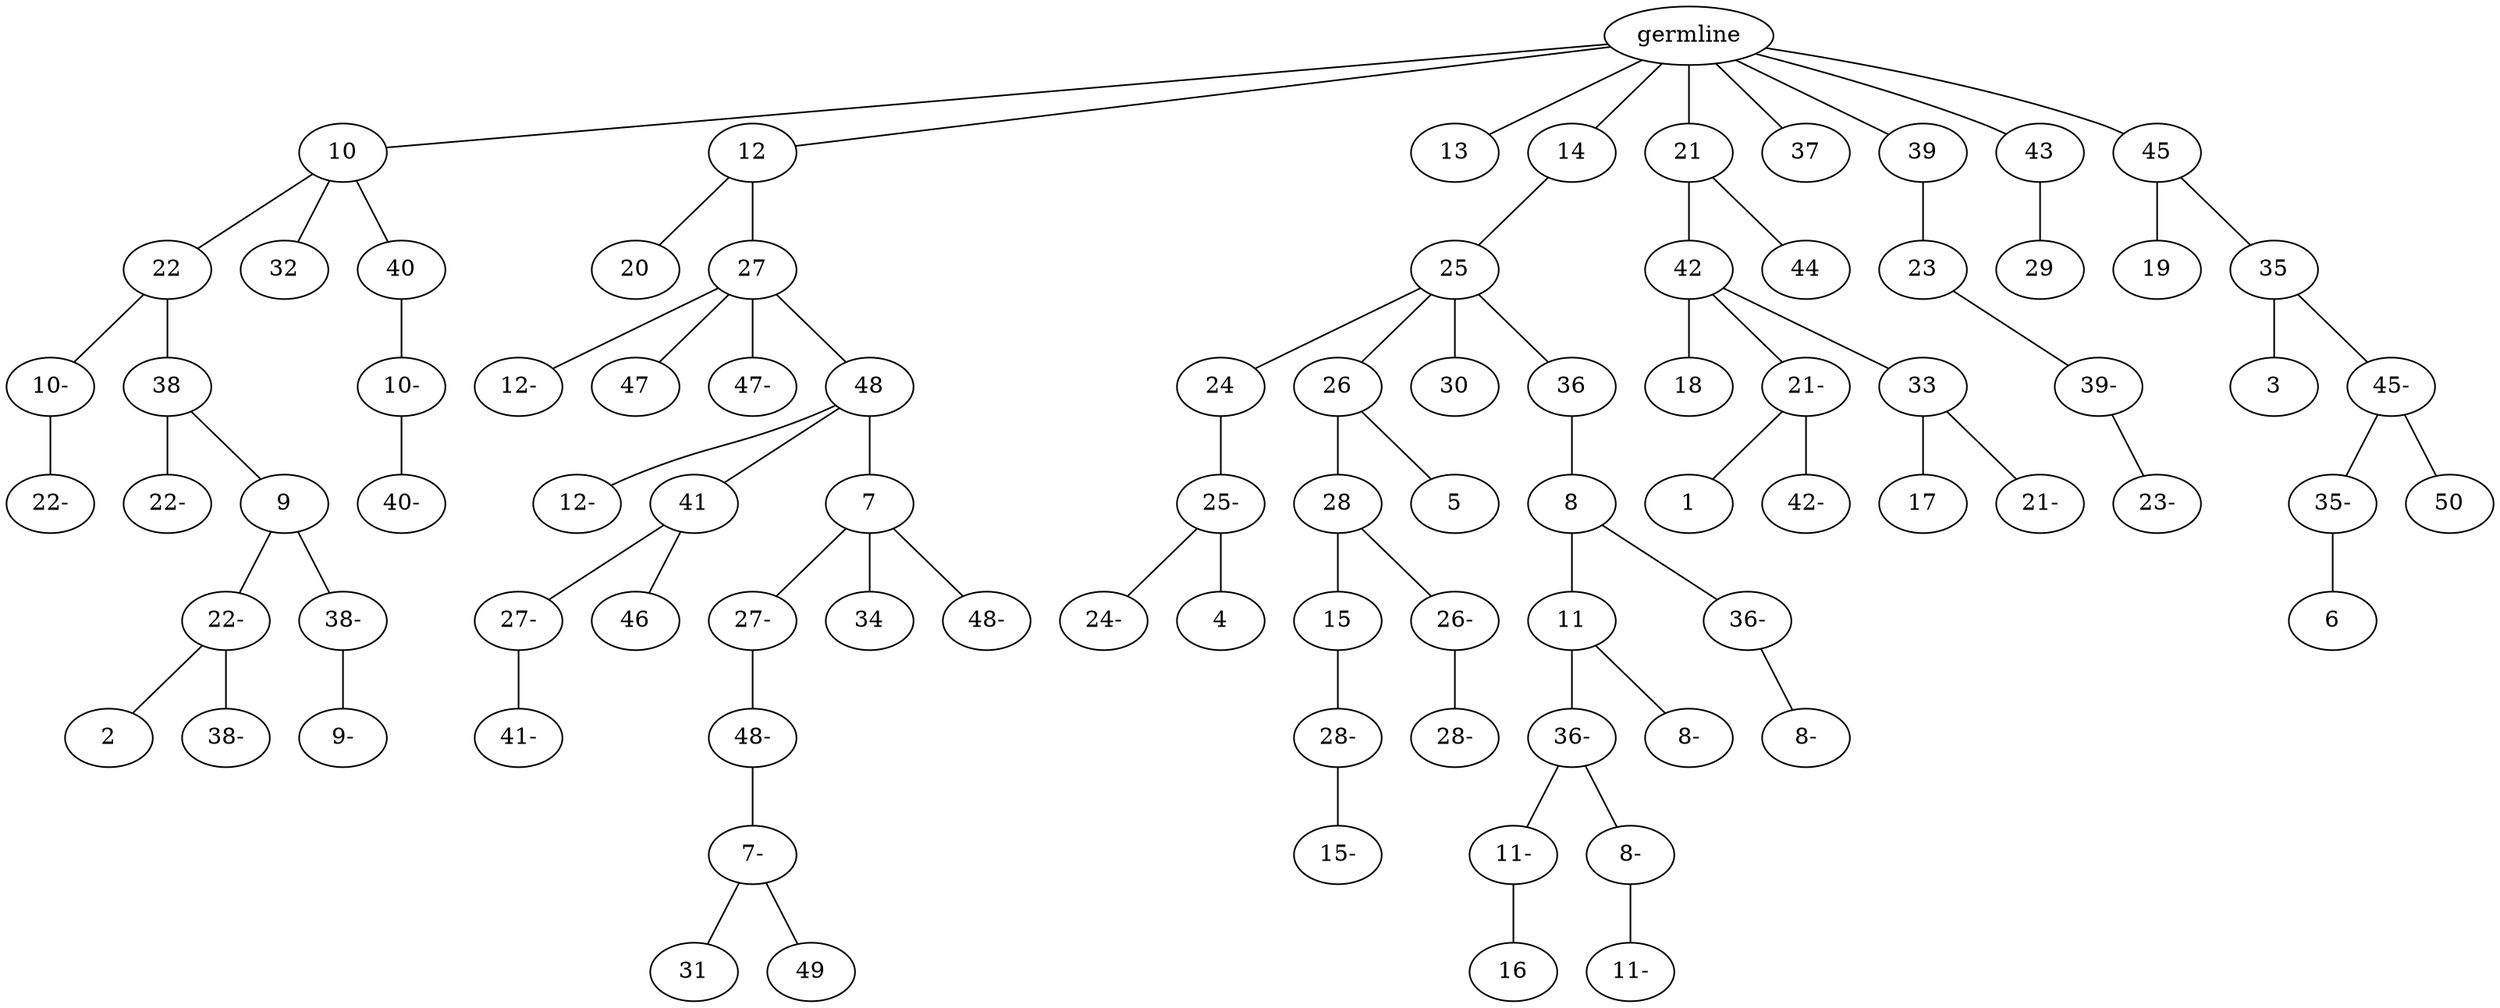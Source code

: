 graph tree {
    "140513042336256" [label="germline"];
    "140513033482832" [label="10"];
    "140513033485280" [label="22"];
    "140513033485376" [label="10-"];
    "140513033483168" [label="22-"];
    "140513033485856" [label="38"];
    "140513033485136" [label="22-"];
    "140513033482688" [label="9"];
    "140513033485664" [label="22-"];
    "140513033484992" [label="2"];
    "140513033484560" [label="38-"];
    "140513033484128" [label="38-"];
    "140513033483936" [label="9-"];
    "140513033484704" [label="32"];
    "140513033485904" [label="40"];
    "140513033483600" [label="10-"];
    "140513033484176" [label="40-"];
    "140513033483744" [label="12"];
    "140513033484800" [label="20"];
    "140513033485760" [label="27"];
    "140513033483072" [label="12-"];
    "140513033484080" [label="47"];
    "140513033483456" [label="47-"];
    "140513033486240" [label="48"];
    "140513042358864" [label="12-"];
    "140513042358384" [label="41"];
    "140513042358672" [label="27-"];
    "140513042359440" [label="41-"];
    "140513042360016" [label="46"];
    "140513042360304" [label="7"];
    "140513042359776" [label="27-"];
    "140513042360064" [label="48-"];
    "140513042360352" [label="7-"];
    "140513042360640" [label="31"];
    "140513042360448" [label="49"];
    "140513042360592" [label="34"];
    "140513042358912" [label="48-"];
    "140513033484896" [label="13"];
    "140513033484512" [label="14"];
    "140513042358432" [label="25"];
    "140513042360784" [label="24"];
    "140513042360688" [label="25-"];
    "140513042361360" [label="24-"];
    "140513042360832" [label="4"];
    "140513042361744" [label="26"];
    "140513042362032" [label="28"];
    "140513042361936" [label="15"];
    "140513042362224" [label="28-"];
    "140513033621856" [label="15-"];
    "140513042361504" [label="26-"];
    "140513033622384" [label="28-"];
    "140513042362320" [label="5"];
    "140513042362128" [label="30"];
    "140513042362272" [label="36"];
    "140513033622336" [label="8"];
    "140513033622048" [label="11"];
    "140513033622864" [label="36-"];
    "140513033623152" [label="11-"];
    "140513046642304" [label="16"];
    "140513033622960" [label="8-"];
    "140513033623248" [label="11-"];
    "140513033623968" [label="8-"];
    "140513033624400" [label="36-"];
    "140513033623440" [label="8-"];
    "140513042360928" [label="21"];
    "140513042359584" [label="42"];
    "140513033624016" [label="18"];
    "140513033624064" [label="21-"];
    "140513033623392" [label="1"];
    "140513033623584" [label="42-"];
    "140513033624976" [label="33"];
    "140513033623632" [label="17"];
    "140513033625120" [label="21-"];
    "140513033625408" [label="44"];
    "140513042361264" [label="37"];
    "140513033624448" [label="39"];
    "140513033622288" [label="23"];
    "140513033625312" [label="39-"];
    "140513027260480" [label="23-"];
    "140513033624544" [label="43"];
    "140513033625072" [label="29"];
    "140513033624832" [label="45"];
    "140513027260768" [label="19"];
    "140513027260864" [label="35"];
    "140513027260720" [label="3"];
    "140513027261008" [label="45-"];
    "140513027261104" [label="35-"];
    "140513027262016" [label="6"];
    "140513027262592" [label="50"];
    "140513042336256" -- "140513033482832";
    "140513042336256" -- "140513033483744";
    "140513042336256" -- "140513033484896";
    "140513042336256" -- "140513033484512";
    "140513042336256" -- "140513042360928";
    "140513042336256" -- "140513042361264";
    "140513042336256" -- "140513033624448";
    "140513042336256" -- "140513033624544";
    "140513042336256" -- "140513033624832";
    "140513033482832" -- "140513033485280";
    "140513033482832" -- "140513033484704";
    "140513033482832" -- "140513033485904";
    "140513033485280" -- "140513033485376";
    "140513033485280" -- "140513033485856";
    "140513033485376" -- "140513033483168";
    "140513033485856" -- "140513033485136";
    "140513033485856" -- "140513033482688";
    "140513033482688" -- "140513033485664";
    "140513033482688" -- "140513033484128";
    "140513033485664" -- "140513033484992";
    "140513033485664" -- "140513033484560";
    "140513033484128" -- "140513033483936";
    "140513033485904" -- "140513033483600";
    "140513033483600" -- "140513033484176";
    "140513033483744" -- "140513033484800";
    "140513033483744" -- "140513033485760";
    "140513033485760" -- "140513033483072";
    "140513033485760" -- "140513033484080";
    "140513033485760" -- "140513033483456";
    "140513033485760" -- "140513033486240";
    "140513033486240" -- "140513042358864";
    "140513033486240" -- "140513042358384";
    "140513033486240" -- "140513042360304";
    "140513042358384" -- "140513042358672";
    "140513042358384" -- "140513042360016";
    "140513042358672" -- "140513042359440";
    "140513042360304" -- "140513042359776";
    "140513042360304" -- "140513042360592";
    "140513042360304" -- "140513042358912";
    "140513042359776" -- "140513042360064";
    "140513042360064" -- "140513042360352";
    "140513042360352" -- "140513042360640";
    "140513042360352" -- "140513042360448";
    "140513033484512" -- "140513042358432";
    "140513042358432" -- "140513042360784";
    "140513042358432" -- "140513042361744";
    "140513042358432" -- "140513042362128";
    "140513042358432" -- "140513042362272";
    "140513042360784" -- "140513042360688";
    "140513042360688" -- "140513042361360";
    "140513042360688" -- "140513042360832";
    "140513042361744" -- "140513042362032";
    "140513042361744" -- "140513042362320";
    "140513042362032" -- "140513042361936";
    "140513042362032" -- "140513042361504";
    "140513042361936" -- "140513042362224";
    "140513042362224" -- "140513033621856";
    "140513042361504" -- "140513033622384";
    "140513042362272" -- "140513033622336";
    "140513033622336" -- "140513033622048";
    "140513033622336" -- "140513033624400";
    "140513033622048" -- "140513033622864";
    "140513033622048" -- "140513033623968";
    "140513033622864" -- "140513033623152";
    "140513033622864" -- "140513033622960";
    "140513033623152" -- "140513046642304";
    "140513033622960" -- "140513033623248";
    "140513033624400" -- "140513033623440";
    "140513042360928" -- "140513042359584";
    "140513042360928" -- "140513033625408";
    "140513042359584" -- "140513033624016";
    "140513042359584" -- "140513033624064";
    "140513042359584" -- "140513033624976";
    "140513033624064" -- "140513033623392";
    "140513033624064" -- "140513033623584";
    "140513033624976" -- "140513033623632";
    "140513033624976" -- "140513033625120";
    "140513033624448" -- "140513033622288";
    "140513033622288" -- "140513033625312";
    "140513033625312" -- "140513027260480";
    "140513033624544" -- "140513033625072";
    "140513033624832" -- "140513027260768";
    "140513033624832" -- "140513027260864";
    "140513027260864" -- "140513027260720";
    "140513027260864" -- "140513027261008";
    "140513027261008" -- "140513027261104";
    "140513027261008" -- "140513027262592";
    "140513027261104" -- "140513027262016";
}
